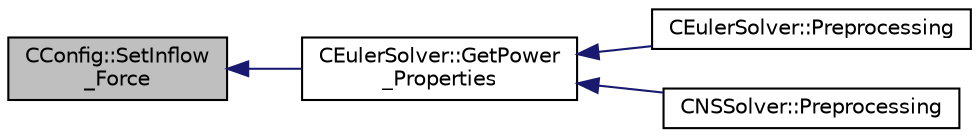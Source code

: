 digraph "CConfig::SetInflow_Force"
{
  edge [fontname="Helvetica",fontsize="10",labelfontname="Helvetica",labelfontsize="10"];
  node [fontname="Helvetica",fontsize="10",shape=record];
  rankdir="LR";
  Node14668 [label="CConfig::SetInflow\l_Force",height=0.2,width=0.4,color="black", fillcolor="grey75", style="filled", fontcolor="black"];
  Node14668 -> Node14669 [dir="back",color="midnightblue",fontsize="10",style="solid",fontname="Helvetica"];
  Node14669 [label="CEulerSolver::GetPower\l_Properties",height=0.2,width=0.4,color="black", fillcolor="white", style="filled",URL="$class_c_euler_solver.html#ad8b538a82e5a7a7e3903ec29954b1d07",tooltip="Compute the Fan face Mach number. "];
  Node14669 -> Node14670 [dir="back",color="midnightblue",fontsize="10",style="solid",fontname="Helvetica"];
  Node14670 [label="CEulerSolver::Preprocessing",height=0.2,width=0.4,color="black", fillcolor="white", style="filled",URL="$class_c_euler_solver.html#a8b89e1bfce33284c2d8f5f00f82f3f3f",tooltip="Compute primitive variables and their gradients. "];
  Node14669 -> Node14671 [dir="back",color="midnightblue",fontsize="10",style="solid",fontname="Helvetica"];
  Node14671 [label="CNSSolver::Preprocessing",height=0.2,width=0.4,color="black", fillcolor="white", style="filled",URL="$class_c_n_s_solver.html#a028c83d18cf8520dff2f9628d8a04e4b",tooltip="Restart residual and compute gradients. "];
}
